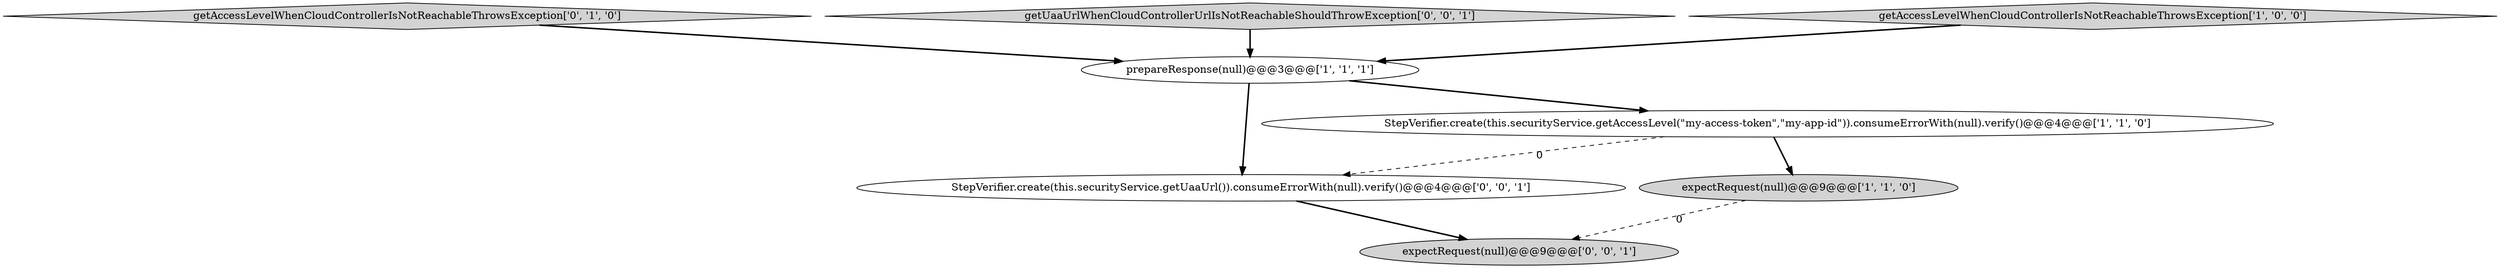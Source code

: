 digraph {
4 [style = filled, label = "getAccessLevelWhenCloudControllerIsNotReachableThrowsException['0', '1', '0']", fillcolor = lightgray, shape = diamond image = "AAA0AAABBB2BBB"];
5 [style = filled, label = "expectRequest(null)@@@9@@@['0', '0', '1']", fillcolor = lightgray, shape = ellipse image = "AAA0AAABBB3BBB"];
7 [style = filled, label = "getUaaUrlWhenCloudControllerUrlIsNotReachableShouldThrowException['0', '0', '1']", fillcolor = lightgray, shape = diamond image = "AAA0AAABBB3BBB"];
3 [style = filled, label = "prepareResponse(null)@@@3@@@['1', '1', '1']", fillcolor = white, shape = ellipse image = "AAA0AAABBB1BBB"];
0 [style = filled, label = "getAccessLevelWhenCloudControllerIsNotReachableThrowsException['1', '0', '0']", fillcolor = lightgray, shape = diamond image = "AAA0AAABBB1BBB"];
6 [style = filled, label = "StepVerifier.create(this.securityService.getUaaUrl()).consumeErrorWith(null).verify()@@@4@@@['0', '0', '1']", fillcolor = white, shape = ellipse image = "AAA0AAABBB3BBB"];
2 [style = filled, label = "StepVerifier.create(this.securityService.getAccessLevel(\"my-access-token\",\"my-app-id\")).consumeErrorWith(null).verify()@@@4@@@['1', '1', '0']", fillcolor = white, shape = ellipse image = "AAA0AAABBB1BBB"];
1 [style = filled, label = "expectRequest(null)@@@9@@@['1', '1', '0']", fillcolor = lightgray, shape = ellipse image = "AAA0AAABBB1BBB"];
0->3 [style = bold, label=""];
4->3 [style = bold, label=""];
3->6 [style = bold, label=""];
6->5 [style = bold, label=""];
1->5 [style = dashed, label="0"];
3->2 [style = bold, label=""];
2->1 [style = bold, label=""];
7->3 [style = bold, label=""];
2->6 [style = dashed, label="0"];
}
